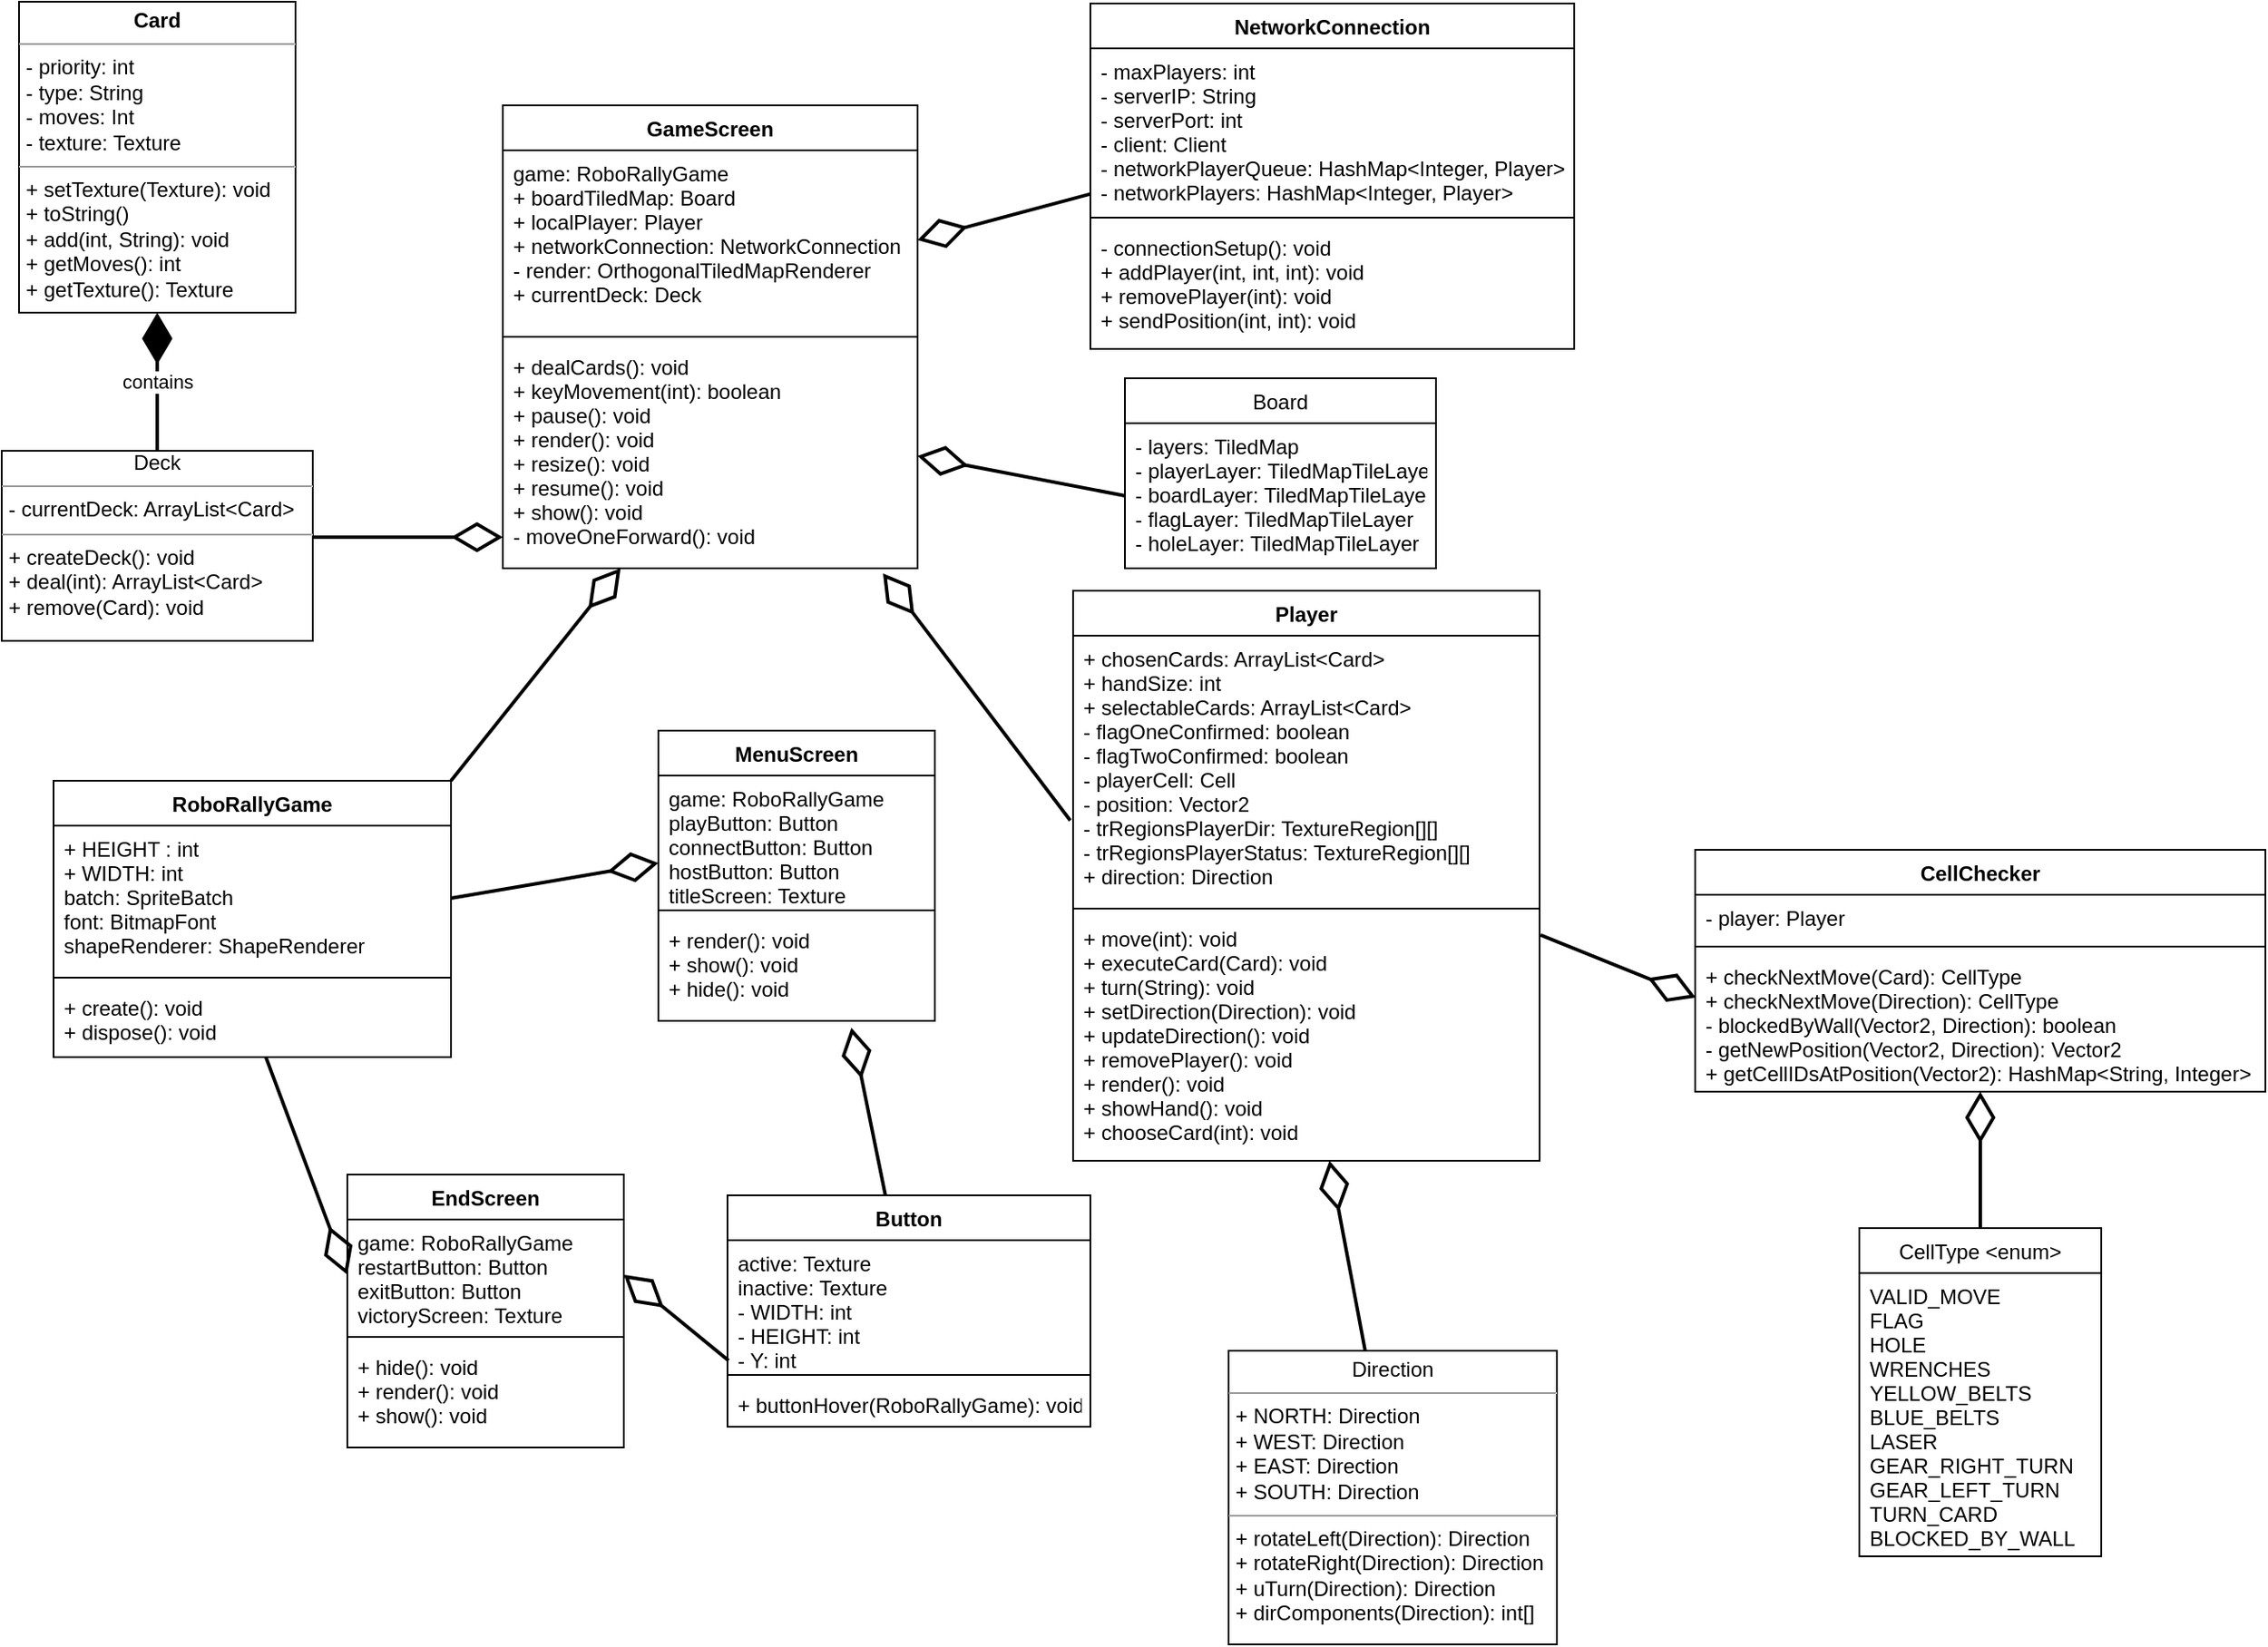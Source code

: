 <mxfile version="14.5.1" type="github">
  <diagram id="C5RBs43oDa-KdzZeNtuy" name="Page-1">
    <mxGraphModel dx="2031" dy="1116" grid="1" gridSize="10" guides="1" tooltips="1" connect="1" arrows="1" fold="1" page="1" pageScale="1" pageWidth="827" pageHeight="1169" math="0" shadow="0">
      <root>
        <mxCell id="WIyWlLk6GJQsqaUBKTNV-0" />
        <mxCell id="WIyWlLk6GJQsqaUBKTNV-1" parent="WIyWlLk6GJQsqaUBKTNV-0" />
        <mxCell id="PgA1OvmayW9uiEhV1ccv-33" value="&lt;p style=&quot;margin: 0px ; margin-top: 4px ; text-align: center&quot;&gt;&lt;b&gt;Card&lt;/b&gt;&lt;/p&gt;&lt;hr size=&quot;1&quot;&gt;&lt;p style=&quot;margin: 0px ; margin-left: 4px&quot;&gt;- priority: int&lt;/p&gt;&lt;p style=&quot;margin: 0px ; margin-left: 4px&quot;&gt;- type: String&lt;/p&gt;&lt;p style=&quot;margin: 0px ; margin-left: 4px&quot;&gt;- moves: Int&lt;/p&gt;&lt;p style=&quot;margin: 0px ; margin-left: 4px&quot;&gt;- texture: Texture&lt;br&gt;&lt;/p&gt;&lt;hr size=&quot;1&quot;&gt;&lt;p style=&quot;margin: 0px ; margin-left: 4px&quot;&gt;+ setTexture(Texture): void&lt;/p&gt;&lt;p style=&quot;margin: 0px ; margin-left: 4px&quot;&gt;+ toString()&lt;/p&gt;&lt;p style=&quot;margin: 0px ; margin-left: 4px&quot;&gt;+ add(int, String): void&lt;/p&gt;&lt;p style=&quot;margin: 0px ; margin-left: 4px&quot;&gt;+ getMoves(): int&lt;br&gt;&lt;/p&gt;&lt;p style=&quot;margin: 0px ; margin-left: 4px&quot;&gt;+ getTexture(): Texture&lt;br&gt;&lt;/p&gt;" style="verticalAlign=top;align=left;overflow=fill;fontSize=12;fontFamily=Helvetica;html=1;" parent="WIyWlLk6GJQsqaUBKTNV-1" vertex="1">
          <mxGeometry x="230" y="120" width="160" height="180" as="geometry" />
        </mxCell>
        <mxCell id="PgA1OvmayW9uiEhV1ccv-34" value="&lt;div align=&quot;center&quot;&gt;Deck&lt;br&gt;&lt;/div&gt;&lt;hr size=&quot;1&quot;&gt;&lt;p style=&quot;margin: 0px ; margin-left: 4px&quot;&gt;- currentDeck: ArrayList&amp;lt;Card&amp;gt;&lt;/p&gt;&lt;hr size=&quot;1&quot;&gt;&lt;p style=&quot;margin: 0px ; margin-left: 4px&quot;&gt;+ createDeck(): void&lt;/p&gt;&lt;p style=&quot;margin: 0px ; margin-left: 4px&quot;&gt;+ deal(int): ArrayList&amp;lt;Card&amp;gt;&lt;/p&gt;&lt;p style=&quot;margin: 0px ; margin-left: 4px&quot;&gt;+ remove(Card): void&lt;br&gt;&lt;/p&gt;" style="verticalAlign=top;align=left;overflow=fill;fontSize=12;fontFamily=Helvetica;html=1;" parent="WIyWlLk6GJQsqaUBKTNV-1" vertex="1">
          <mxGeometry x="220" y="380" width="180" height="110" as="geometry" />
        </mxCell>
        <mxCell id="PgA1OvmayW9uiEhV1ccv-38" value="&lt;p style=&quot;margin: 0px ; margin-top: 4px ; text-align: center&quot;&gt;Direction&lt;/p&gt;&lt;hr size=&quot;1&quot;&gt;&lt;p style=&quot;margin: 0px ; margin-left: 4px&quot;&gt;+ NORTH: Direction&lt;/p&gt;&lt;p style=&quot;margin: 0px ; margin-left: 4px&quot;&gt;+ WEST: Direction&lt;br&gt;&lt;/p&gt;&lt;p style=&quot;margin: 0px ; margin-left: 4px&quot;&gt;+ EAST: Direction&lt;br&gt;&lt;/p&gt;&lt;p style=&quot;margin: 0px ; margin-left: 4px&quot;&gt;+ SOUTH: Direction&lt;br&gt;&lt;/p&gt;&lt;hr size=&quot;1&quot;&gt;&lt;p style=&quot;margin: 0px ; margin-left: 4px&quot;&gt;+ rotateLeft(Direction): Direction&lt;/p&gt;&lt;p style=&quot;margin: 0px ; margin-left: 4px&quot;&gt;+ rotateRight(Direction): Direction&lt;/p&gt;&lt;p style=&quot;margin: 0px ; margin-left: 4px&quot;&gt;+ uTurn(Direction): Direction&lt;/p&gt;&lt;p style=&quot;margin: 0px ; margin-left: 4px&quot;&gt;+ dirComponents(Direction): int[]&lt;br&gt;&lt;/p&gt;" style="verticalAlign=top;align=left;overflow=fill;fontSize=12;fontFamily=Helvetica;html=1;" parent="WIyWlLk6GJQsqaUBKTNV-1" vertex="1">
          <mxGeometry x="930" y="901" width="190" height="170" as="geometry" />
        </mxCell>
        <mxCell id="fLjQUm1ZbyStn0Px-WZ8-3" value="" style="endArrow=diamondThin;endFill=0;endSize=24;html=1;strokeWidth=2;" parent="WIyWlLk6GJQsqaUBKTNV-1" edge="1">
          <mxGeometry width="160" relative="1" as="geometry">
            <mxPoint x="400" y="430" as="sourcePoint" />
            <mxPoint x="510" y="430" as="targetPoint" />
          </mxGeometry>
        </mxCell>
        <mxCell id="fLjQUm1ZbyStn0Px-WZ8-4" value="" style="endArrow=diamondThin;endFill=0;endSize=24;html=1;strokeWidth=2;exitX=-0.006;exitY=0.695;exitDx=0;exitDy=0;exitPerimeter=0;" parent="WIyWlLk6GJQsqaUBKTNV-1" source="GgQw_TRiUhhSthofnAt6-34" edge="1">
          <mxGeometry width="160" relative="1" as="geometry">
            <mxPoint x="848" y="313.655" as="sourcePoint" />
            <mxPoint x="730" y="451" as="targetPoint" />
          </mxGeometry>
        </mxCell>
        <mxCell id="fLjQUm1ZbyStn0Px-WZ8-5" value="" style="endArrow=diamondThin;endFill=0;endSize=24;html=1;strokeWidth=2;entryX=1;entryY=0.5;entryDx=0;entryDy=0;" parent="WIyWlLk6GJQsqaUBKTNV-1" edge="1" target="GgQw_TRiUhhSthofnAt6-17" source="GgQw_TRiUhhSthofnAt6-42">
          <mxGeometry width="160" relative="1" as="geometry">
            <mxPoint x="840" y="225.175" as="sourcePoint" />
            <mxPoint x="740" y="225" as="targetPoint" />
          </mxGeometry>
        </mxCell>
        <mxCell id="fLjQUm1ZbyStn0Px-WZ8-6" value="" style="endArrow=diamondThin;endFill=0;endSize=24;html=1;strokeWidth=2;" parent="WIyWlLk6GJQsqaUBKTNV-1" source="PgA1OvmayW9uiEhV1ccv-38" edge="1" target="GgQw_TRiUhhSthofnAt6-36">
          <mxGeometry width="160" relative="1" as="geometry">
            <mxPoint x="1228" y="230.485" as="sourcePoint" />
            <mxPoint x="1130" y="230" as="targetPoint" />
          </mxGeometry>
        </mxCell>
        <mxCell id="fLjQUm1ZbyStn0Px-WZ8-7" value="contains" style="endArrow=diamondThin;endFill=1;endSize=24;html=1;strokeWidth=2;entryX=0.5;entryY=1;entryDx=0;entryDy=0;exitX=0.5;exitY=0;exitDx=0;exitDy=0;" parent="WIyWlLk6GJQsqaUBKTNV-1" source="PgA1OvmayW9uiEhV1ccv-34" target="PgA1OvmayW9uiEhV1ccv-33" edge="1">
          <mxGeometry width="160" relative="1" as="geometry">
            <mxPoint x="240" y="360" as="sourcePoint" />
            <mxPoint x="400" y="360" as="targetPoint" />
          </mxGeometry>
        </mxCell>
        <mxCell id="GgQw_TRiUhhSthofnAt6-12" value="RoboRallyGame" style="swimlane;fontStyle=1;align=center;verticalAlign=top;childLayout=stackLayout;horizontal=1;startSize=26;horizontalStack=0;resizeParent=1;resizeParentMax=0;resizeLast=0;collapsible=1;marginBottom=0;" vertex="1" parent="WIyWlLk6GJQsqaUBKTNV-1">
          <mxGeometry x="250" y="571" width="230" height="160" as="geometry" />
        </mxCell>
        <mxCell id="GgQw_TRiUhhSthofnAt6-13" value="+ HEIGHT : int&#xa;+ WIDTH: int&#xa;batch: SpriteBatch&#xa;font: BitmapFont&#xa;shapeRenderer: ShapeRenderer&#xa;" style="text;strokeColor=none;fillColor=none;align=left;verticalAlign=top;spacingLeft=4;spacingRight=4;overflow=hidden;rotatable=0;points=[[0,0.5],[1,0.5]];portConstraint=eastwest;" vertex="1" parent="GgQw_TRiUhhSthofnAt6-12">
          <mxGeometry y="26" width="230" height="84" as="geometry" />
        </mxCell>
        <mxCell id="GgQw_TRiUhhSthofnAt6-14" value="" style="line;strokeWidth=1;fillColor=none;align=left;verticalAlign=middle;spacingTop=-1;spacingLeft=3;spacingRight=3;rotatable=0;labelPosition=right;points=[];portConstraint=eastwest;" vertex="1" parent="GgQw_TRiUhhSthofnAt6-12">
          <mxGeometry y="110" width="230" height="8" as="geometry" />
        </mxCell>
        <mxCell id="GgQw_TRiUhhSthofnAt6-15" value="+ create(): void&#xa;+ dispose(): void&#xa;" style="text;strokeColor=none;fillColor=none;align=left;verticalAlign=top;spacingLeft=4;spacingRight=4;overflow=hidden;rotatable=0;points=[[0,0.5],[1,0.5]];portConstraint=eastwest;" vertex="1" parent="GgQw_TRiUhhSthofnAt6-12">
          <mxGeometry y="118" width="230" height="42" as="geometry" />
        </mxCell>
        <mxCell id="GgQw_TRiUhhSthofnAt6-16" value="GameScreen" style="swimlane;fontStyle=1;align=center;verticalAlign=top;childLayout=stackLayout;horizontal=1;startSize=26;horizontalStack=0;resizeParent=1;resizeParentMax=0;resizeLast=0;collapsible=1;marginBottom=0;" vertex="1" parent="WIyWlLk6GJQsqaUBKTNV-1">
          <mxGeometry x="510" y="180" width="240" height="268" as="geometry" />
        </mxCell>
        <mxCell id="GgQw_TRiUhhSthofnAt6-17" value="game: RoboRallyGame&#xa;+ boardTiledMap: Board&#xa;+ localPlayer: Player&#xa;+ networkConnection: NetworkConnection&#xa;- render: OrthogonalTiledMapRenderer&#xa;+ currentDeck: Deck&#xa;&#xa;" style="text;strokeColor=none;fillColor=none;align=left;verticalAlign=top;spacingLeft=4;spacingRight=4;overflow=hidden;rotatable=0;points=[[0,0.5],[1,0.5]];portConstraint=eastwest;" vertex="1" parent="GgQw_TRiUhhSthofnAt6-16">
          <mxGeometry y="26" width="240" height="104" as="geometry" />
        </mxCell>
        <mxCell id="GgQw_TRiUhhSthofnAt6-18" value="" style="line;strokeWidth=1;fillColor=none;align=left;verticalAlign=middle;spacingTop=-1;spacingLeft=3;spacingRight=3;rotatable=0;labelPosition=right;points=[];portConstraint=eastwest;" vertex="1" parent="GgQw_TRiUhhSthofnAt6-16">
          <mxGeometry y="130" width="240" height="8" as="geometry" />
        </mxCell>
        <mxCell id="GgQw_TRiUhhSthofnAt6-19" value="+ dealCards(): void&#xa;+ keyMovement(int): boolean&#xa;+ pause(): void&#xa;+ render(): void&#xa;+ resize(): void&#xa;+ resume(): void&#xa;+ show(): void&#xa;- moveOneForward(): void&#xa;&#xa;" style="text;strokeColor=none;fillColor=none;align=left;verticalAlign=top;spacingLeft=4;spacingRight=4;overflow=hidden;rotatable=0;points=[[0,0.5],[1,0.5]];portConstraint=eastwest;" vertex="1" parent="GgQw_TRiUhhSthofnAt6-16">
          <mxGeometry y="138" width="240" height="130" as="geometry" />
        </mxCell>
        <mxCell id="GgQw_TRiUhhSthofnAt6-20" value="MenuScreen" style="swimlane;fontStyle=1;align=center;verticalAlign=top;childLayout=stackLayout;horizontal=1;startSize=26;horizontalStack=0;resizeParent=1;resizeParentMax=0;resizeLast=0;collapsible=1;marginBottom=0;" vertex="1" parent="WIyWlLk6GJQsqaUBKTNV-1">
          <mxGeometry x="600" y="542" width="160" height="168" as="geometry" />
        </mxCell>
        <mxCell id="GgQw_TRiUhhSthofnAt6-21" value="game: RoboRallyGame&#xa;playButton: Button&#xa;connectButton: Button&#xa;hostButton: Button&#xa;titleScreen: Texture&#xa;" style="text;strokeColor=none;fillColor=none;align=left;verticalAlign=top;spacingLeft=4;spacingRight=4;overflow=hidden;rotatable=0;points=[[0,0.5],[1,0.5]];portConstraint=eastwest;" vertex="1" parent="GgQw_TRiUhhSthofnAt6-20">
          <mxGeometry y="26" width="160" height="74" as="geometry" />
        </mxCell>
        <mxCell id="GgQw_TRiUhhSthofnAt6-22" value="" style="line;strokeWidth=1;fillColor=none;align=left;verticalAlign=middle;spacingTop=-1;spacingLeft=3;spacingRight=3;rotatable=0;labelPosition=right;points=[];portConstraint=eastwest;" vertex="1" parent="GgQw_TRiUhhSthofnAt6-20">
          <mxGeometry y="100" width="160" height="8" as="geometry" />
        </mxCell>
        <mxCell id="GgQw_TRiUhhSthofnAt6-23" value="+ render(): void&#xa;+ show(): void&#xa;+ hide(): void" style="text;strokeColor=none;fillColor=none;align=left;verticalAlign=top;spacingLeft=4;spacingRight=4;overflow=hidden;rotatable=0;points=[[0,0.5],[1,0.5]];portConstraint=eastwest;" vertex="1" parent="GgQw_TRiUhhSthofnAt6-20">
          <mxGeometry y="108" width="160" height="60" as="geometry" />
        </mxCell>
        <mxCell id="GgQw_TRiUhhSthofnAt6-24" value="EndScreen" style="swimlane;fontStyle=1;align=center;verticalAlign=top;childLayout=stackLayout;horizontal=1;startSize=26;horizontalStack=0;resizeParent=1;resizeParentMax=0;resizeLast=0;collapsible=1;marginBottom=0;" vertex="1" parent="WIyWlLk6GJQsqaUBKTNV-1">
          <mxGeometry x="420" y="799" width="160" height="158" as="geometry" />
        </mxCell>
        <mxCell id="GgQw_TRiUhhSthofnAt6-25" value="game: RoboRallyGame&#xa;restartButton: Button&#xa;exitButton: Button&#xa;victoryScreen: Texture&#xa;" style="text;strokeColor=none;fillColor=none;align=left;verticalAlign=top;spacingLeft=4;spacingRight=4;overflow=hidden;rotatable=0;points=[[0,0.5],[1,0.5]];portConstraint=eastwest;" vertex="1" parent="GgQw_TRiUhhSthofnAt6-24">
          <mxGeometry y="26" width="160" height="64" as="geometry" />
        </mxCell>
        <mxCell id="GgQw_TRiUhhSthofnAt6-26" value="" style="line;strokeWidth=1;fillColor=none;align=left;verticalAlign=middle;spacingTop=-1;spacingLeft=3;spacingRight=3;rotatable=0;labelPosition=right;points=[];portConstraint=eastwest;" vertex="1" parent="GgQw_TRiUhhSthofnAt6-24">
          <mxGeometry y="90" width="160" height="8" as="geometry" />
        </mxCell>
        <mxCell id="GgQw_TRiUhhSthofnAt6-27" value="+ hide(): void&#xa;+ render(): void&#xa;+ show(): void&#xa;" style="text;strokeColor=none;fillColor=none;align=left;verticalAlign=top;spacingLeft=4;spacingRight=4;overflow=hidden;rotatable=0;points=[[0,0.5],[1,0.5]];portConstraint=eastwest;" vertex="1" parent="GgQw_TRiUhhSthofnAt6-24">
          <mxGeometry y="98" width="160" height="60" as="geometry" />
        </mxCell>
        <mxCell id="GgQw_TRiUhhSthofnAt6-33" value="Player" style="swimlane;fontStyle=1;align=center;verticalAlign=top;childLayout=stackLayout;horizontal=1;startSize=26;horizontalStack=0;resizeParent=1;resizeParentMax=0;resizeLast=0;collapsible=1;marginBottom=0;" vertex="1" parent="WIyWlLk6GJQsqaUBKTNV-1">
          <mxGeometry x="840" y="461" width="270" height="330" as="geometry" />
        </mxCell>
        <mxCell id="GgQw_TRiUhhSthofnAt6-34" value="+ chosenCards: ArrayList&lt;Card&gt;&#xa;+ handSize: int&#xa;+ selectableCards: ArrayList&lt;Card&gt;&#xa;- flagOneConfirmed: boolean&#xa;- flagTwoConfirmed: boolean&#xa;- playerCell: Cell&#xa;- position: Vector2&#xa;- trRegionsPlayerDir: TextureRegion[][]&#xa;- trRegionsPlayerStatus: TextureRegion[][]&#xa;+ direction: Direction&#xa;" style="text;strokeColor=none;fillColor=none;align=left;verticalAlign=top;spacingLeft=4;spacingRight=4;overflow=hidden;rotatable=0;points=[[0,0.5],[1,0.5]];portConstraint=eastwest;" vertex="1" parent="GgQw_TRiUhhSthofnAt6-33">
          <mxGeometry y="26" width="270" height="154" as="geometry" />
        </mxCell>
        <mxCell id="GgQw_TRiUhhSthofnAt6-35" value="" style="line;strokeWidth=1;fillColor=none;align=left;verticalAlign=middle;spacingTop=-1;spacingLeft=3;spacingRight=3;rotatable=0;labelPosition=right;points=[];portConstraint=eastwest;" vertex="1" parent="GgQw_TRiUhhSthofnAt6-33">
          <mxGeometry y="180" width="270" height="8" as="geometry" />
        </mxCell>
        <mxCell id="GgQw_TRiUhhSthofnAt6-36" value="+ move(int): void&#xa;+ executeCard(Card): void&#xa;+ turn(String): void&#xa;+ setDirection(Direction): void&#xa;+ updateDirection(): void&#xa;+ removePlayer(): void&#xa;+ render(): void&#xa;+ showHand(): void&#xa;+ chooseCard(int): void" style="text;strokeColor=none;fillColor=none;align=left;verticalAlign=top;spacingLeft=4;spacingRight=4;overflow=hidden;rotatable=0;points=[[0,0.5],[1,0.5]];portConstraint=eastwest;" vertex="1" parent="GgQw_TRiUhhSthofnAt6-33">
          <mxGeometry y="188" width="270" height="142" as="geometry" />
        </mxCell>
        <mxCell id="GgQw_TRiUhhSthofnAt6-37" value="CellChecker" style="swimlane;fontStyle=1;align=center;verticalAlign=top;childLayout=stackLayout;horizontal=1;startSize=26;horizontalStack=0;resizeParent=1;resizeParentMax=0;resizeLast=0;collapsible=1;marginBottom=0;" vertex="1" parent="WIyWlLk6GJQsqaUBKTNV-1">
          <mxGeometry x="1200" y="611" width="330" height="140" as="geometry" />
        </mxCell>
        <mxCell id="GgQw_TRiUhhSthofnAt6-38" value="- player: Player" style="text;strokeColor=none;fillColor=none;align=left;verticalAlign=top;spacingLeft=4;spacingRight=4;overflow=hidden;rotatable=0;points=[[0,0.5],[1,0.5]];portConstraint=eastwest;" vertex="1" parent="GgQw_TRiUhhSthofnAt6-37">
          <mxGeometry y="26" width="330" height="26" as="geometry" />
        </mxCell>
        <mxCell id="GgQw_TRiUhhSthofnAt6-39" value="" style="line;strokeWidth=1;fillColor=none;align=left;verticalAlign=middle;spacingTop=-1;spacingLeft=3;spacingRight=3;rotatable=0;labelPosition=right;points=[];portConstraint=eastwest;" vertex="1" parent="GgQw_TRiUhhSthofnAt6-37">
          <mxGeometry y="52" width="330" height="8" as="geometry" />
        </mxCell>
        <mxCell id="GgQw_TRiUhhSthofnAt6-40" value="+ checkNextMove(Card): CellType&#xa;+ checkNextMove(Direction): CellType&#xa;- blockedByWall(Vector2, Direction): boolean&#xa;- getNewPosition(Vector2, Direction): Vector2&#xa;+ getCellIDsAtPosition(Vector2): HashMap&lt;String, Integer&gt;&#xa;" style="text;strokeColor=none;fillColor=none;align=left;verticalAlign=top;spacingLeft=4;spacingRight=4;overflow=hidden;rotatable=0;points=[[0,0.5],[1,0.5]];portConstraint=eastwest;" vertex="1" parent="GgQw_TRiUhhSthofnAt6-37">
          <mxGeometry y="60" width="330" height="80" as="geometry" />
        </mxCell>
        <mxCell id="GgQw_TRiUhhSthofnAt6-41" value="NetworkConnection" style="swimlane;fontStyle=1;align=center;verticalAlign=top;childLayout=stackLayout;horizontal=1;startSize=26;horizontalStack=0;resizeParent=1;resizeParentMax=0;resizeLast=0;collapsible=1;marginBottom=0;" vertex="1" parent="WIyWlLk6GJQsqaUBKTNV-1">
          <mxGeometry x="850" y="121" width="280" height="200" as="geometry" />
        </mxCell>
        <mxCell id="GgQw_TRiUhhSthofnAt6-42" value="- maxPlayers: int&#xa;- serverIP: String&#xa;- serverPort: int&#xa;- client: Client&#xa;- networkPlayerQueue: HashMap&lt;Integer, Player&gt;&#xa;- networkPlayers: HashMap&lt;Integer, Player&gt;" style="text;strokeColor=none;fillColor=none;align=left;verticalAlign=top;spacingLeft=4;spacingRight=4;overflow=hidden;rotatable=0;points=[[0,0.5],[1,0.5]];portConstraint=eastwest;" vertex="1" parent="GgQw_TRiUhhSthofnAt6-41">
          <mxGeometry y="26" width="280" height="94" as="geometry" />
        </mxCell>
        <mxCell id="GgQw_TRiUhhSthofnAt6-43" value="" style="line;strokeWidth=1;fillColor=none;align=left;verticalAlign=middle;spacingTop=-1;spacingLeft=3;spacingRight=3;rotatable=0;labelPosition=right;points=[];portConstraint=eastwest;" vertex="1" parent="GgQw_TRiUhhSthofnAt6-41">
          <mxGeometry y="120" width="280" height="8" as="geometry" />
        </mxCell>
        <mxCell id="GgQw_TRiUhhSthofnAt6-44" value="- connectionSetup(): void&#xa;+ addPlayer(int, int, int): void&#xa;+ removePlayer(int): void&#xa;+ sendPosition(int, int): void" style="text;strokeColor=none;fillColor=none;align=left;verticalAlign=top;spacingLeft=4;spacingRight=4;overflow=hidden;rotatable=0;points=[[0,0.5],[1,0.5]];portConstraint=eastwest;" vertex="1" parent="GgQw_TRiUhhSthofnAt6-41">
          <mxGeometry y="128" width="280" height="72" as="geometry" />
        </mxCell>
        <mxCell id="GgQw_TRiUhhSthofnAt6-45" value="CellType &lt;enum&gt;" style="swimlane;fontStyle=0;childLayout=stackLayout;horizontal=1;startSize=26;fillColor=none;horizontalStack=0;resizeParent=1;resizeParentMax=0;resizeLast=0;collapsible=1;marginBottom=0;" vertex="1" parent="WIyWlLk6GJQsqaUBKTNV-1">
          <mxGeometry x="1295" y="830" width="140" height="190" as="geometry" />
        </mxCell>
        <mxCell id="GgQw_TRiUhhSthofnAt6-46" value="VALID_MOVE&#xa;FLAG&#xa;HOLE&#xa;WRENCHES&#xa;YELLOW_BELTS&#xa;BLUE_BELTS&#xa;LASER&#xa;GEAR_RIGHT_TURN&#xa;GEAR_LEFT_TURN&#xa;TURN_CARD&#xa;BLOCKED_BY_WALL&#xa;" style="text;strokeColor=none;fillColor=none;align=left;verticalAlign=top;spacingLeft=4;spacingRight=4;overflow=hidden;rotatable=0;points=[[0,0.5],[1,0.5]];portConstraint=eastwest;" vertex="1" parent="GgQw_TRiUhhSthofnAt6-45">
          <mxGeometry y="26" width="140" height="164" as="geometry" />
        </mxCell>
        <mxCell id="GgQw_TRiUhhSthofnAt6-57" value="Board" style="swimlane;fontStyle=0;childLayout=stackLayout;horizontal=1;startSize=26;fillColor=none;horizontalStack=0;resizeParent=1;resizeParentMax=0;resizeLast=0;collapsible=1;marginBottom=0;" vertex="1" parent="WIyWlLk6GJQsqaUBKTNV-1">
          <mxGeometry x="870" y="338" width="180" height="110" as="geometry" />
        </mxCell>
        <mxCell id="GgQw_TRiUhhSthofnAt6-58" value="- layers: TiledMap&#xa;- playerLayer: TiledMapTileLayer&#xa;- boardLayer: TiledMapTileLayer&#xa;- flagLayer: TiledMapTileLayer&#xa;- holeLayer: TiledMapTileLayer" style="text;strokeColor=none;fillColor=none;align=left;verticalAlign=top;spacingLeft=4;spacingRight=4;overflow=hidden;rotatable=0;points=[[0,0.5],[1,0.5]];portConstraint=eastwest;" vertex="1" parent="GgQw_TRiUhhSthofnAt6-57">
          <mxGeometry y="26" width="180" height="84" as="geometry" />
        </mxCell>
        <mxCell id="GgQw_TRiUhhSthofnAt6-62" value="" style="endArrow=diamondThin;endFill=0;endSize=24;html=1;strokeWidth=2;exitX=1;exitY=0;exitDx=0;exitDy=0;" edge="1" parent="WIyWlLk6GJQsqaUBKTNV-1" source="GgQw_TRiUhhSthofnAt6-12" target="GgQw_TRiUhhSthofnAt6-19">
          <mxGeometry width="160" relative="1" as="geometry">
            <mxPoint x="638" y="591.485" as="sourcePoint" />
            <mxPoint x="420" y="521" as="targetPoint" />
          </mxGeometry>
        </mxCell>
        <mxCell id="GgQw_TRiUhhSthofnAt6-63" value="" style="endArrow=diamondThin;endFill=0;endSize=24;html=1;strokeWidth=2;exitX=1;exitY=0.5;exitDx=0;exitDy=0;" edge="1" parent="WIyWlLk6GJQsqaUBKTNV-1" source="GgQw_TRiUhhSthofnAt6-13" target="GgQw_TRiUhhSthofnAt6-21">
          <mxGeometry width="160" relative="1" as="geometry">
            <mxPoint x="588" y="661.485" as="sourcePoint" />
            <mxPoint x="490" y="661.0" as="targetPoint" />
          </mxGeometry>
        </mxCell>
        <mxCell id="GgQw_TRiUhhSthofnAt6-64" value="" style="endArrow=diamondThin;endFill=0;endSize=24;html=1;strokeWidth=2;entryX=0;entryY=0.5;entryDx=0;entryDy=0;" edge="1" parent="WIyWlLk6GJQsqaUBKTNV-1" source="GgQw_TRiUhhSthofnAt6-15" target="GgQw_TRiUhhSthofnAt6-25">
          <mxGeometry width="160" relative="1" as="geometry">
            <mxPoint x="608" y="731.485" as="sourcePoint" />
            <mxPoint x="510" y="731.0" as="targetPoint" />
          </mxGeometry>
        </mxCell>
        <mxCell id="GgQw_TRiUhhSthofnAt6-65" value="Button" style="swimlane;fontStyle=1;align=center;verticalAlign=top;childLayout=stackLayout;horizontal=1;startSize=26;horizontalStack=0;resizeParent=1;resizeParentMax=0;resizeLast=0;collapsible=1;marginBottom=0;" vertex="1" parent="WIyWlLk6GJQsqaUBKTNV-1">
          <mxGeometry x="640" y="811" width="210" height="134" as="geometry" />
        </mxCell>
        <mxCell id="GgQw_TRiUhhSthofnAt6-66" value="active: Texture&#xa;inactive: Texture&#xa;- WIDTH: int&#xa;- HEIGHT: int&#xa;- Y: int&#xa;" style="text;strokeColor=none;fillColor=none;align=left;verticalAlign=top;spacingLeft=4;spacingRight=4;overflow=hidden;rotatable=0;points=[[0,0.5],[1,0.5]];portConstraint=eastwest;" vertex="1" parent="GgQw_TRiUhhSthofnAt6-65">
          <mxGeometry y="26" width="210" height="74" as="geometry" />
        </mxCell>
        <mxCell id="GgQw_TRiUhhSthofnAt6-67" value="" style="line;strokeWidth=1;fillColor=none;align=left;verticalAlign=middle;spacingTop=-1;spacingLeft=3;spacingRight=3;rotatable=0;labelPosition=right;points=[];portConstraint=eastwest;" vertex="1" parent="GgQw_TRiUhhSthofnAt6-65">
          <mxGeometry y="100" width="210" height="8" as="geometry" />
        </mxCell>
        <mxCell id="GgQw_TRiUhhSthofnAt6-68" value="+ buttonHover(RoboRallyGame): void" style="text;strokeColor=none;fillColor=none;align=left;verticalAlign=top;spacingLeft=4;spacingRight=4;overflow=hidden;rotatable=0;points=[[0,0.5],[1,0.5]];portConstraint=eastwest;" vertex="1" parent="GgQw_TRiUhhSthofnAt6-65">
          <mxGeometry y="108" width="210" height="26" as="geometry" />
        </mxCell>
        <mxCell id="GgQw_TRiUhhSthofnAt6-70" value="" style="endArrow=diamondThin;endFill=0;endSize=24;html=1;strokeWidth=2;entryX=0.698;entryY=1.067;entryDx=0;entryDy=0;entryPerimeter=0;" edge="1" parent="WIyWlLk6GJQsqaUBKTNV-1" source="GgQw_TRiUhhSthofnAt6-65" target="GgQw_TRiUhhSthofnAt6-23">
          <mxGeometry width="160" relative="1" as="geometry">
            <mxPoint x="858" y="571.485" as="sourcePoint" />
            <mxPoint x="760" y="571" as="targetPoint" />
          </mxGeometry>
        </mxCell>
        <mxCell id="GgQw_TRiUhhSthofnAt6-71" value="" style="endArrow=diamondThin;endFill=0;endSize=24;html=1;strokeWidth=2;exitX=0.003;exitY=0.942;exitDx=0;exitDy=0;exitPerimeter=0;entryX=1;entryY=0.5;entryDx=0;entryDy=0;" edge="1" parent="WIyWlLk6GJQsqaUBKTNV-1" source="GgQw_TRiUhhSthofnAt6-66" target="GgQw_TRiUhhSthofnAt6-25">
          <mxGeometry width="160" relative="1" as="geometry">
            <mxPoint x="880" y="791.485" as="sourcePoint" />
            <mxPoint x="782" y="791" as="targetPoint" />
          </mxGeometry>
        </mxCell>
        <mxCell id="GgQw_TRiUhhSthofnAt6-73" value="" style="endArrow=diamondThin;endFill=0;endSize=24;html=1;strokeWidth=2;exitX=0.5;exitY=0;exitDx=0;exitDy=0;" edge="1" parent="WIyWlLk6GJQsqaUBKTNV-1" source="GgQw_TRiUhhSthofnAt6-45" target="GgQw_TRiUhhSthofnAt6-37">
          <mxGeometry width="160" relative="1" as="geometry">
            <mxPoint x="1398" y="551.005" as="sourcePoint" />
            <mxPoint x="1310" y="551" as="targetPoint" />
          </mxGeometry>
        </mxCell>
        <mxCell id="GgQw_TRiUhhSthofnAt6-76" value="" style="endArrow=diamondThin;endFill=0;endSize=24;html=1;strokeWidth=2;exitX=0;exitY=0.5;exitDx=0;exitDy=0;entryX=1;entryY=0.5;entryDx=0;entryDy=0;" edge="1" parent="WIyWlLk6GJQsqaUBKTNV-1" source="GgQw_TRiUhhSthofnAt6-58" target="GgQw_TRiUhhSthofnAt6-19">
          <mxGeometry width="160" relative="1" as="geometry">
            <mxPoint x="860" y="405.175" as="sourcePoint" />
            <mxPoint x="772" y="405.17" as="targetPoint" />
          </mxGeometry>
        </mxCell>
        <mxCell id="GgQw_TRiUhhSthofnAt6-77" value="" style="endArrow=diamondThin;endFill=0;endSize=24;html=1;strokeWidth=2;exitX=1.002;exitY=0.08;exitDx=0;exitDy=0;exitPerimeter=0;entryX=0.001;entryY=0.318;entryDx=0;entryDy=0;entryPerimeter=0;" edge="1" parent="WIyWlLk6GJQsqaUBKTNV-1" source="GgQw_TRiUhhSthofnAt6-36" target="GgQw_TRiUhhSthofnAt6-40">
          <mxGeometry width="160" relative="1" as="geometry">
            <mxPoint x="1248" y="821.005" as="sourcePoint" />
            <mxPoint x="1230" y="671" as="targetPoint" />
          </mxGeometry>
        </mxCell>
      </root>
    </mxGraphModel>
  </diagram>
</mxfile>
